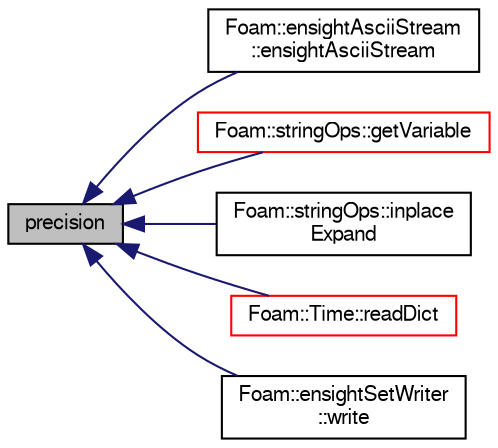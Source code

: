 digraph "precision"
{
  bgcolor="transparent";
  edge [fontname="FreeSans",fontsize="10",labelfontname="FreeSans",labelfontsize="10"];
  node [fontname="FreeSans",fontsize="10",shape=record];
  rankdir="LR";
  Node1 [label="precision",height=0.2,width=0.4,color="black", fillcolor="grey75", style="filled" fontcolor="black"];
  Node1 -> Node2 [dir="back",color="midnightblue",fontsize="10",style="solid",fontname="FreeSans"];
  Node2 [label="Foam::ensightAsciiStream\l::ensightAsciiStream",height=0.2,width=0.4,color="black",URL="$a00620.html#a6054ae07085594d55ff34bd164120b33",tooltip="Construct from components. "];
  Node1 -> Node3 [dir="back",color="midnightblue",fontsize="10",style="solid",fontname="FreeSans"];
  Node3 [label="Foam::stringOps::getVariable",height=0.2,width=0.4,color="red",URL="$a10318.html#a0b683838814d3a93044a72f190d693ed",tooltip="Get dictionary or (optionally) environment variable. "];
  Node1 -> Node4 [dir="back",color="midnightblue",fontsize="10",style="solid",fontname="FreeSans"];
  Node4 [label="Foam::stringOps::inplace\lExpand",height=0.2,width=0.4,color="black",URL="$a10318.html#a7ee8be4ed43cc6718f218bb52d8b9e18",tooltip="Inplace expand occurences of variables according to the dictionary. "];
  Node1 -> Node5 [dir="back",color="midnightblue",fontsize="10",style="solid",fontname="FreeSans"];
  Node5 [label="Foam::Time::readDict",height=0.2,width=0.4,color="red",URL="$a02535.html#a09f8bbb748b599cf713fa2e07ec7e0b4",tooltip="Read the control dictionary and set the write controls etc. "];
  Node1 -> Node6 [dir="back",color="midnightblue",fontsize="10",style="solid",fontname="FreeSans"];
  Node6 [label="Foam::ensightSetWriter\l::write",height=0.2,width=0.4,color="black",URL="$a00635.html#a630f6b7c40da086ca6bfde703206e847",tooltip="General entry point for writing. "];
}
